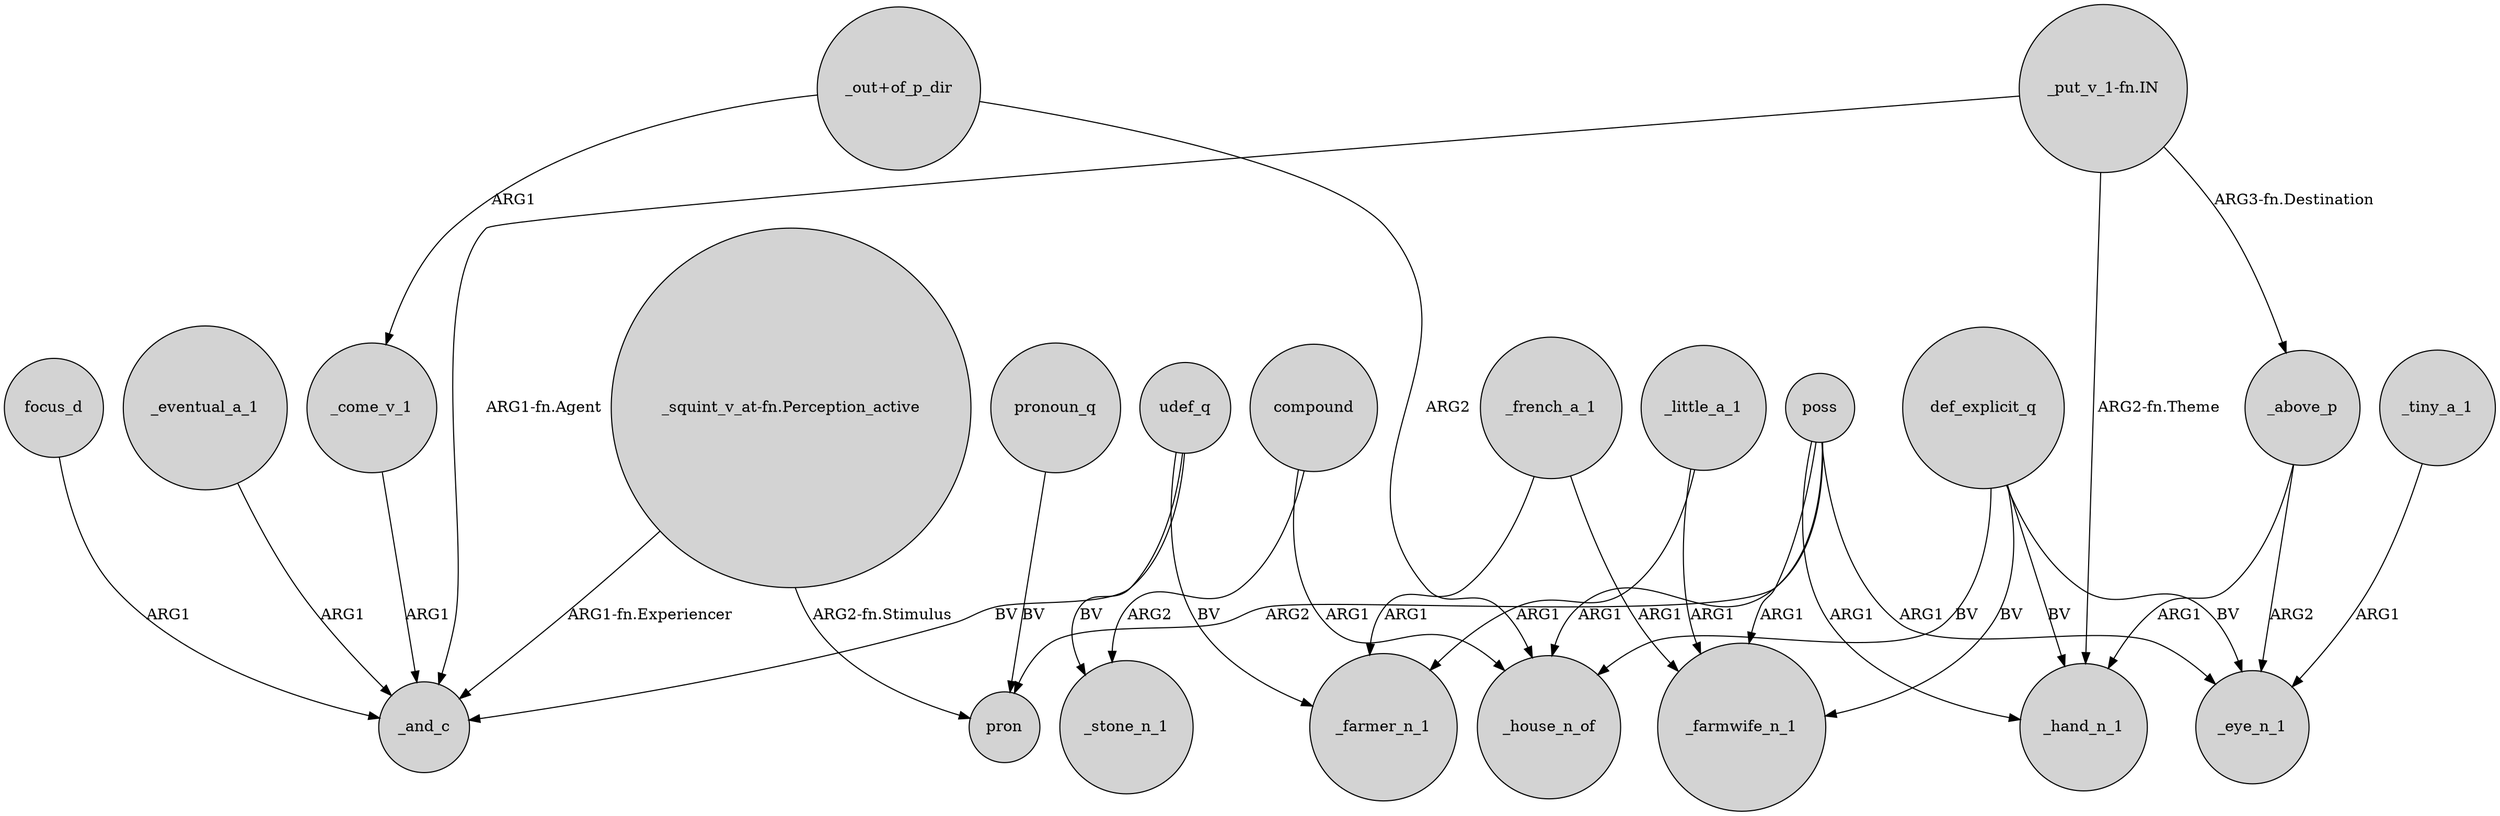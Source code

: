 digraph {
	node [shape=circle style=filled]
	_come_v_1 -> _and_c [label=ARG1]
	"_out+of_p_dir" -> _house_n_of [label=ARG2]
	_tiny_a_1 -> _eye_n_1 [label=ARG1]
	"_squint_v_at-fn.Perception_active" -> _and_c [label="ARG1-fn.Experiencer"]
	poss -> pron [label=ARG2]
	poss -> _eye_n_1 [label=ARG1]
	compound -> _stone_n_1 [label=ARG2]
	"_put_v_1-fn.IN" -> _above_p [label="ARG3-fn.Destination"]
	poss -> _house_n_of [label=ARG1]
	_little_a_1 -> _farmer_n_1 [label=ARG1]
	_above_p -> _hand_n_1 [label=ARG1]
	pronoun_q -> pron [label=BV]
	def_explicit_q -> _hand_n_1 [label=BV]
	"_put_v_1-fn.IN" -> _hand_n_1 [label="ARG2-fn.Theme"]
	_little_a_1 -> _farmwife_n_1 [label=ARG1]
	"_put_v_1-fn.IN" -> _and_c [label="ARG1-fn.Agent"]
	compound -> _house_n_of [label=ARG1]
	_french_a_1 -> _farmer_n_1 [label=ARG1]
	focus_d -> _and_c [label=ARG1]
	def_explicit_q -> _farmwife_n_1 [label=BV]
	"_out+of_p_dir" -> _come_v_1 [label=ARG1]
	_above_p -> _eye_n_1 [label=ARG2]
	poss -> _hand_n_1 [label=ARG1]
	"_squint_v_at-fn.Perception_active" -> pron [label="ARG2-fn.Stimulus"]
	udef_q -> _farmer_n_1 [label=BV]
	def_explicit_q -> _eye_n_1 [label=BV]
	udef_q -> _stone_n_1 [label=BV]
	udef_q -> _and_c [label=BV]
	poss -> _farmwife_n_1 [label=ARG1]
	_eventual_a_1 -> _and_c [label=ARG1]
	def_explicit_q -> _house_n_of [label=BV]
	_french_a_1 -> _farmwife_n_1 [label=ARG1]
}
